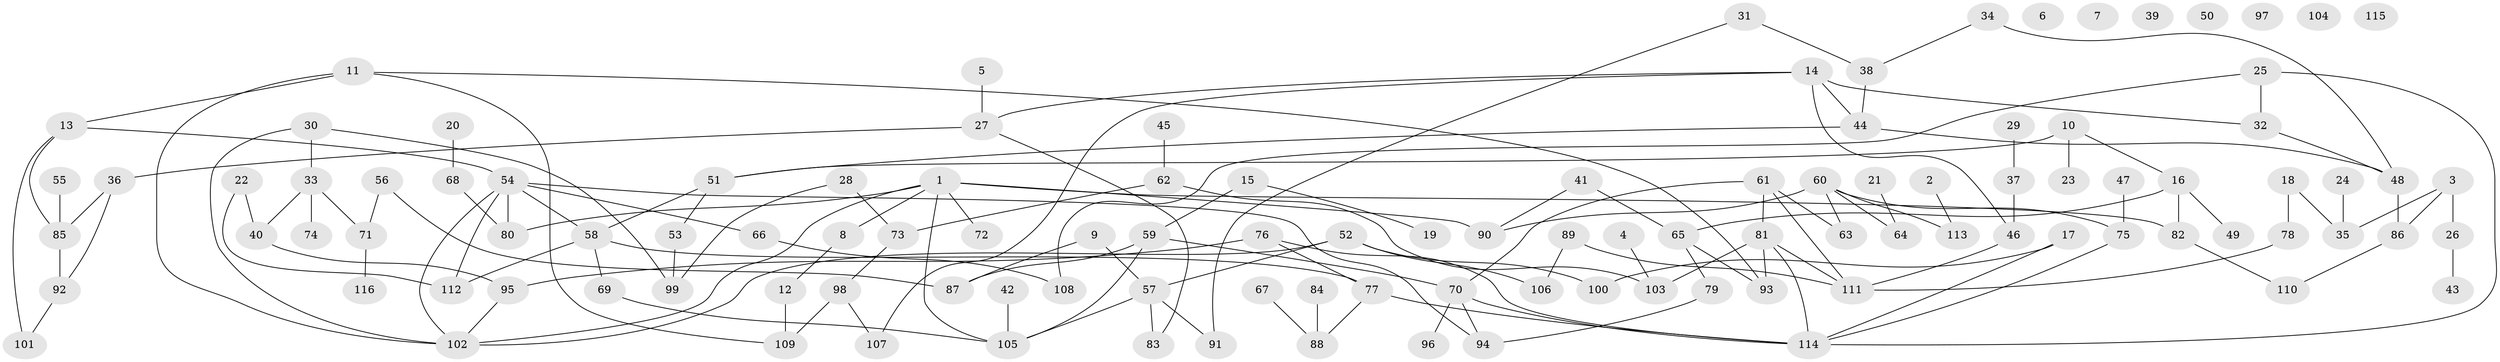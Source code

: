 // Generated by graph-tools (version 1.1) at 2025/40/03/09/25 04:40:02]
// undirected, 116 vertices, 149 edges
graph export_dot {
graph [start="1"]
  node [color=gray90,style=filled];
  1;
  2;
  3;
  4;
  5;
  6;
  7;
  8;
  9;
  10;
  11;
  12;
  13;
  14;
  15;
  16;
  17;
  18;
  19;
  20;
  21;
  22;
  23;
  24;
  25;
  26;
  27;
  28;
  29;
  30;
  31;
  32;
  33;
  34;
  35;
  36;
  37;
  38;
  39;
  40;
  41;
  42;
  43;
  44;
  45;
  46;
  47;
  48;
  49;
  50;
  51;
  52;
  53;
  54;
  55;
  56;
  57;
  58;
  59;
  60;
  61;
  62;
  63;
  64;
  65;
  66;
  67;
  68;
  69;
  70;
  71;
  72;
  73;
  74;
  75;
  76;
  77;
  78;
  79;
  80;
  81;
  82;
  83;
  84;
  85;
  86;
  87;
  88;
  89;
  90;
  91;
  92;
  93;
  94;
  95;
  96;
  97;
  98;
  99;
  100;
  101;
  102;
  103;
  104;
  105;
  106;
  107;
  108;
  109;
  110;
  111;
  112;
  113;
  114;
  115;
  116;
  1 -- 8;
  1 -- 72;
  1 -- 80;
  1 -- 82;
  1 -- 90;
  1 -- 102;
  1 -- 105;
  2 -- 113;
  3 -- 26;
  3 -- 35;
  3 -- 86;
  4 -- 103;
  5 -- 27;
  8 -- 12;
  9 -- 57;
  9 -- 87;
  10 -- 16;
  10 -- 23;
  10 -- 51;
  11 -- 13;
  11 -- 93;
  11 -- 102;
  11 -- 109;
  12 -- 109;
  13 -- 54;
  13 -- 85;
  13 -- 101;
  14 -- 27;
  14 -- 32;
  14 -- 44;
  14 -- 46;
  14 -- 107;
  15 -- 19;
  15 -- 59;
  16 -- 49;
  16 -- 65;
  16 -- 82;
  17 -- 100;
  17 -- 114;
  18 -- 35;
  18 -- 78;
  20 -- 68;
  21 -- 64;
  22 -- 40;
  22 -- 112;
  24 -- 35;
  25 -- 32;
  25 -- 108;
  25 -- 114;
  26 -- 43;
  27 -- 36;
  27 -- 83;
  28 -- 73;
  28 -- 99;
  29 -- 37;
  30 -- 33;
  30 -- 99;
  30 -- 102;
  31 -- 38;
  31 -- 91;
  32 -- 48;
  33 -- 40;
  33 -- 71;
  33 -- 74;
  34 -- 38;
  34 -- 48;
  36 -- 85;
  36 -- 92;
  37 -- 46;
  38 -- 44;
  40 -- 95;
  41 -- 65;
  41 -- 90;
  42 -- 105;
  44 -- 48;
  44 -- 51;
  45 -- 62;
  46 -- 111;
  47 -- 75;
  48 -- 86;
  51 -- 53;
  51 -- 58;
  52 -- 57;
  52 -- 100;
  52 -- 102;
  52 -- 106;
  53 -- 99;
  54 -- 58;
  54 -- 66;
  54 -- 80;
  54 -- 94;
  54 -- 102;
  54 -- 112;
  55 -- 85;
  56 -- 71;
  56 -- 87;
  57 -- 83;
  57 -- 91;
  57 -- 105;
  58 -- 69;
  58 -- 77;
  58 -- 112;
  59 -- 70;
  59 -- 87;
  59 -- 105;
  60 -- 63;
  60 -- 64;
  60 -- 75;
  60 -- 90;
  60 -- 113;
  61 -- 63;
  61 -- 70;
  61 -- 81;
  61 -- 111;
  62 -- 73;
  62 -- 103;
  65 -- 79;
  65 -- 93;
  66 -- 108;
  67 -- 88;
  68 -- 80;
  69 -- 105;
  70 -- 94;
  70 -- 96;
  70 -- 114;
  71 -- 116;
  73 -- 98;
  75 -- 114;
  76 -- 77;
  76 -- 95;
  76 -- 114;
  77 -- 88;
  77 -- 114;
  78 -- 111;
  79 -- 94;
  81 -- 93;
  81 -- 103;
  81 -- 111;
  81 -- 114;
  82 -- 110;
  84 -- 88;
  85 -- 92;
  86 -- 110;
  89 -- 106;
  89 -- 111;
  92 -- 101;
  95 -- 102;
  98 -- 107;
  98 -- 109;
}
